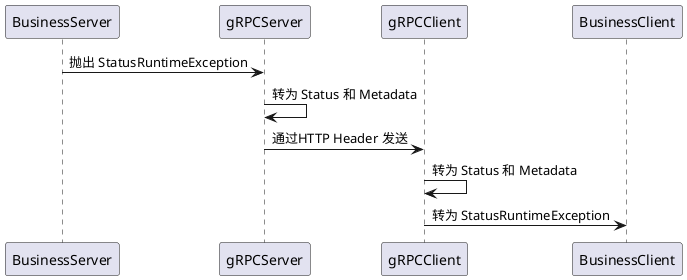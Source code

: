 @startuml

BusinessServer -> gRPCServer : 抛出 StatusRuntimeException

gRPCServer -> gRPCServer : 转为 Status 和 Metadata
gRPCServer -> gRPCClient : 通过HTTP Header 发送
gRPCClient -> gRPCClient : 转为 Status 和 Metadata
gRPCClient -> BusinessClient : 转为 StatusRuntimeException

@enduml